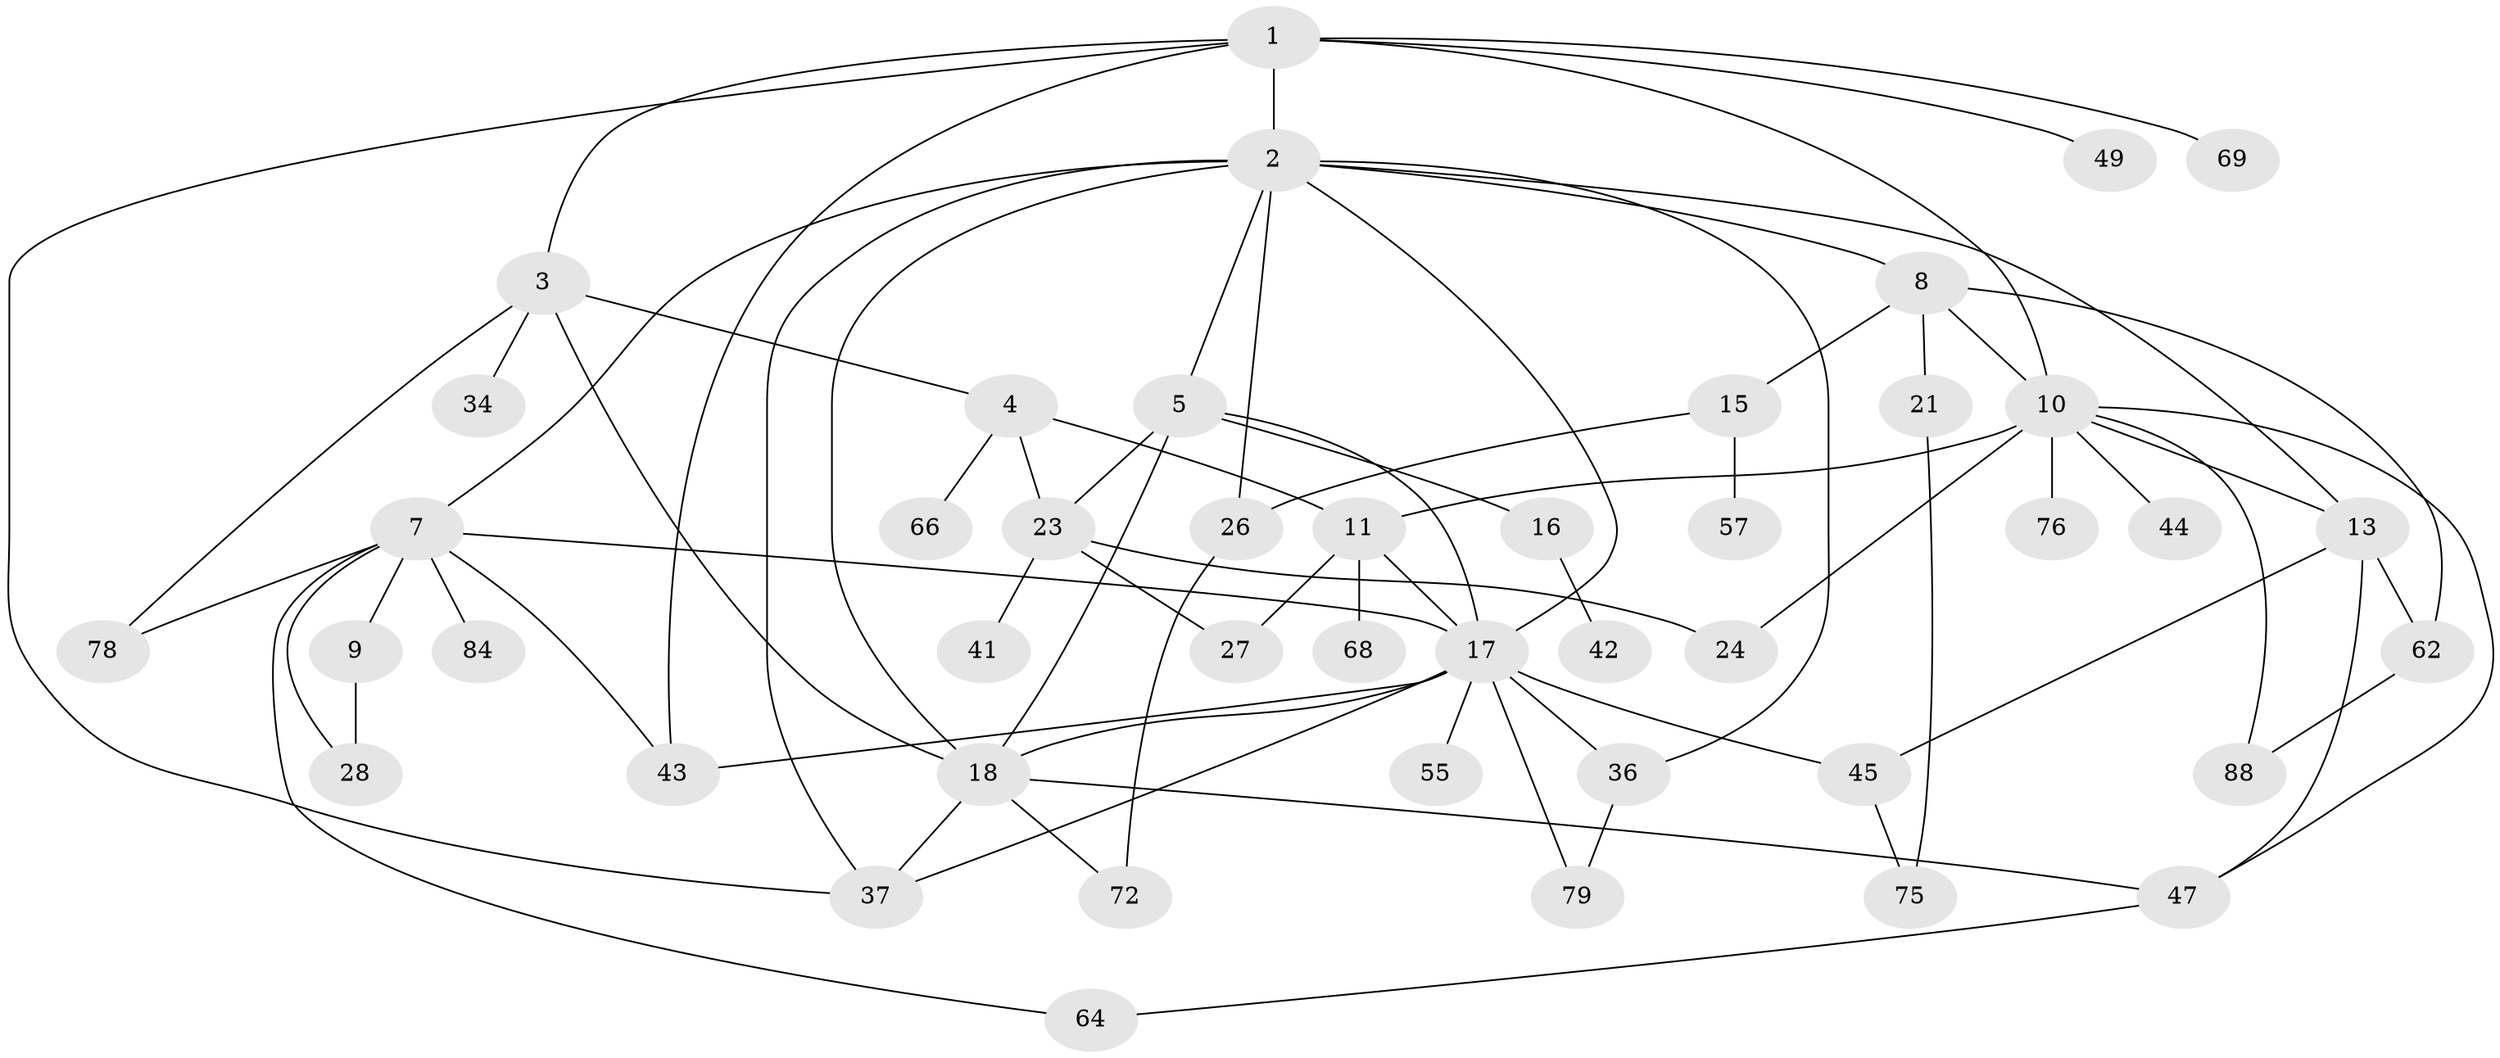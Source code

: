 // original degree distribution, {5: 0.08888888888888889, 6: 0.05555555555555555, 4: 0.13333333333333333, 2: 0.2777777777777778, 3: 0.18888888888888888, 1: 0.25555555555555554}
// Generated by graph-tools (version 1.1) at 2025/13/03/09/25 04:13:19]
// undirected, 45 vertices, 74 edges
graph export_dot {
graph [start="1"]
  node [color=gray90,style=filled];
  1 [super="+19+14"];
  2 [super="+6+29"];
  3;
  4;
  5 [super="+22"];
  7 [super="+25+60"];
  8;
  9;
  10 [super="+35+74+12"];
  11 [super="+33+20"];
  13;
  15;
  16;
  17 [super="+54+31+38"];
  18 [super="+32+59"];
  21 [super="+30+39"];
  23 [super="+83"];
  24 [super="+53"];
  26 [super="+65"];
  27;
  28 [super="+82"];
  34 [super="+80"];
  36 [super="+73"];
  37 [super="+52"];
  41 [super="+67"];
  42;
  43;
  44;
  45;
  47 [super="+50"];
  49;
  55;
  57;
  62 [super="+86"];
  64 [super="+89"];
  66;
  68;
  69;
  72;
  75;
  76;
  78;
  79;
  84;
  88;
  1 -- 2;
  1 -- 3;
  1 -- 43;
  1 -- 49;
  1 -- 69;
  1 -- 10;
  1 -- 37;
  2 -- 5;
  2 -- 36;
  2 -- 37;
  2 -- 17;
  2 -- 18;
  2 -- 7;
  2 -- 8;
  2 -- 13;
  2 -- 26;
  3 -- 4;
  3 -- 34;
  3 -- 78;
  3 -- 18;
  4 -- 11;
  4 -- 66;
  4 -- 23;
  5 -- 16;
  5 -- 23;
  5 -- 18;
  5 -- 17;
  7 -- 9;
  7 -- 17;
  7 -- 64;
  7 -- 84;
  7 -- 43;
  7 -- 28;
  7 -- 78;
  8 -- 10;
  8 -- 15;
  8 -- 21;
  8 -- 62;
  9 -- 28;
  10 -- 44;
  10 -- 13;
  10 -- 88;
  10 -- 24;
  10 -- 76;
  10 -- 47;
  10 -- 11;
  11 -- 27;
  11 -- 17 [weight=2];
  11 -- 68;
  13 -- 47;
  13 -- 62;
  13 -- 45;
  15 -- 26;
  15 -- 57;
  16 -- 42;
  17 -- 79;
  17 -- 18;
  17 -- 37;
  17 -- 55;
  17 -- 43;
  17 -- 36;
  17 -- 45;
  18 -- 72;
  18 -- 47;
  18 -- 37;
  21 -- 75;
  23 -- 24;
  23 -- 41;
  23 -- 27;
  26 -- 72;
  36 -- 79;
  45 -- 75;
  47 -- 64;
  62 -- 88;
}
